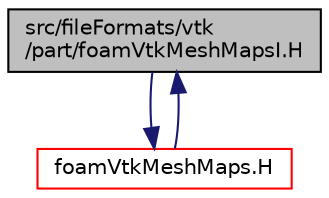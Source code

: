 digraph "src/fileFormats/vtk/part/foamVtkMeshMapsI.H"
{
  bgcolor="transparent";
  edge [fontname="Helvetica",fontsize="10",labelfontname="Helvetica",labelfontsize="10"];
  node [fontname="Helvetica",fontsize="10",shape=record];
  Node1 [label="src/fileFormats/vtk\l/part/foamVtkMeshMapsI.H",height=0.2,width=0.4,color="black", fillcolor="grey75", style="filled" fontcolor="black"];
  Node1 -> Node2 [color="midnightblue",fontsize="10",style="solid",fontname="Helvetica"];
  Node2 [label="foamVtkMeshMaps.H",height=0.2,width=0.4,color="red",URL="$foamVtkMeshMaps_8H.html"];
  Node2 -> Node1 [color="midnightblue",fontsize="10",style="solid",fontname="Helvetica"];
}
